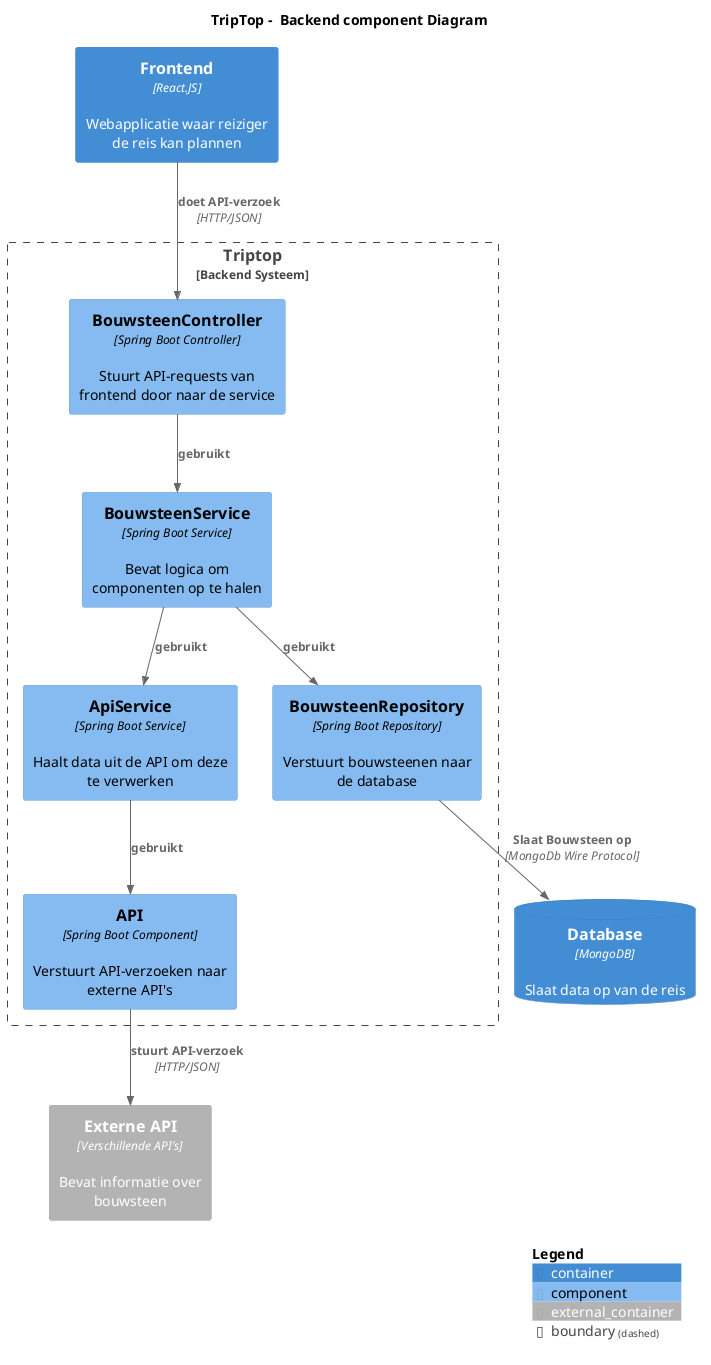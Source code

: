@startuml
!include <C4/C4_Component>

title TripTop -  Backend component Diagram
Boundary(system, "Triptop", "Backend Systeem"){
    Component(Bouwsteenservice, "BouwsteenService", "Spring Boot Service", "Bevat logica om componenten op te halen")
    Component(service, "ApiService", "Spring Boot Service", "Haalt data uit de API om deze te verwerken")
    Component(controller, "BouwsteenController","Spring Boot Controller", "Stuurt API-requests van frontend door naar de service")
    Component(repo, "BouwsteenRepository", Spring Boot Repository, "Verstuurt bouwsteenen naar de database")
    Component(apiService, "API", "Spring Boot Component", "Verstuurt API-verzoeken naar externe API's")
}


Container(frontend, "Frontend", "React.JS", "Webapplicatie waar reiziger de reis kan plannen")
ContainerDb(db, "Database", "MongoDB" ,Slaat data op van de reis)
Container_Ext(api, "Externe API", "Verschillende API's", "Bevat informatie over bouwsteen")
Rel(repo, db, Slaat Bouwsteen op, MongoDb Wire Protocol)
Rel(frontend, controller, doet API-verzoek, HTTP/JSON)
Rel(controller, Bouwsteenservice, "gebruikt")
Rel(Bouwsteenservice, service, "gebruikt")
Rel(service, apiService, "gebruikt")
Rel(Bouwsteenservice, repo, "gebruikt")
Rel(apiService, api, stuurt API-verzoek, HTTP/JSON)
SHOW_LEGEND()
@enduml